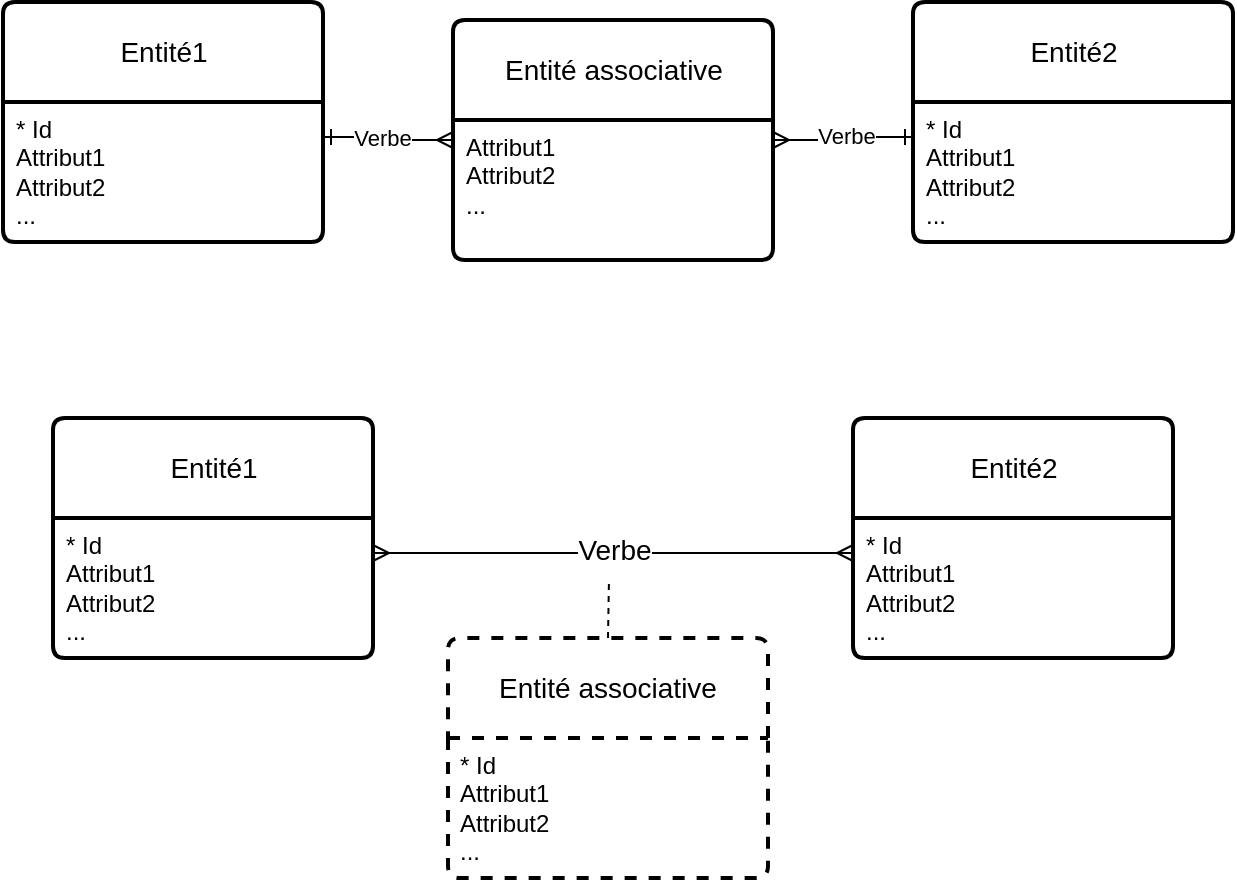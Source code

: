 <mxfile version="21.2.7" type="github">
  <diagram id="R2lEEEUBdFMjLlhIrx00" name="Page-1">
    <mxGraphModel dx="1114" dy="580" grid="1" gridSize="10" guides="1" tooltips="1" connect="1" arrows="1" fold="1" page="1" pageScale="1" pageWidth="850" pageHeight="1100" math="0" shadow="0" extFonts="Permanent Marker^https://fonts.googleapis.com/css?family=Permanent+Marker">
      <root>
        <mxCell id="0" />
        <mxCell id="1" parent="0" />
        <mxCell id="_YqLOAzw0AkWtNQ3BQ-a-1" value="Entité1" style="swimlane;childLayout=stackLayout;horizontal=1;startSize=50;horizontalStack=0;rounded=1;fontSize=14;fontStyle=0;strokeWidth=2;resizeParent=0;resizeLast=1;shadow=0;dashed=0;align=center;arcSize=4;whiteSpace=wrap;html=1;" parent="1" vertex="1">
          <mxGeometry x="77.5" y="408" width="160" height="120" as="geometry" />
        </mxCell>
        <mxCell id="_YqLOAzw0AkWtNQ3BQ-a-2" value="&lt;div&gt;* Id&lt;/div&gt;&lt;div&gt;Attribut1&lt;/div&gt;&lt;div&gt;Attribut2&lt;/div&gt;&lt;div&gt;...&lt;br&gt;&lt;/div&gt;" style="align=left;strokeColor=none;fillColor=none;spacingLeft=4;fontSize=12;verticalAlign=top;resizable=0;rotatable=0;part=1;html=1;" parent="_YqLOAzw0AkWtNQ3BQ-a-1" vertex="1">
          <mxGeometry y="50" width="160" height="70" as="geometry" />
        </mxCell>
        <mxCell id="XT_NBaw1IdfrVGG2B7zS-1" value="Entité2" style="swimlane;childLayout=stackLayout;horizontal=1;startSize=50;horizontalStack=0;rounded=1;fontSize=14;fontStyle=0;strokeWidth=2;resizeParent=0;resizeLast=1;shadow=0;dashed=0;align=center;arcSize=4;whiteSpace=wrap;html=1;" parent="1" vertex="1">
          <mxGeometry x="477.5" y="408" width="160" height="120" as="geometry" />
        </mxCell>
        <mxCell id="XT_NBaw1IdfrVGG2B7zS-2" value="&lt;div&gt;* Id&lt;/div&gt;&lt;div&gt;Attribut1&lt;/div&gt;&lt;div&gt;Attribut2&lt;/div&gt;&lt;div&gt;...&lt;br&gt;&lt;/div&gt;" style="align=left;strokeColor=none;fillColor=none;spacingLeft=4;fontSize=12;verticalAlign=top;resizable=0;rotatable=0;part=1;html=1;" parent="XT_NBaw1IdfrVGG2B7zS-1" vertex="1">
          <mxGeometry y="50" width="160" height="70" as="geometry" />
        </mxCell>
        <mxCell id="XT_NBaw1IdfrVGG2B7zS-5" value="" style="edgeStyle=entityRelationEdgeStyle;fontSize=12;html=1;endArrow=ERmany;startArrow=ERmany;rounded=0;exitX=1;exitY=0.25;exitDx=0;exitDy=0;entryX=0;entryY=0.25;entryDx=0;entryDy=0;endFill=0;startFill=0;" parent="1" source="_YqLOAzw0AkWtNQ3BQ-a-2" target="XT_NBaw1IdfrVGG2B7zS-2" edge="1">
          <mxGeometry width="100" height="100" relative="1" as="geometry">
            <mxPoint x="367.5" y="678" as="sourcePoint" />
            <mxPoint x="467.5" y="578" as="targetPoint" />
          </mxGeometry>
        </mxCell>
        <mxCell id="XT_NBaw1IdfrVGG2B7zS-6" value="Verbe" style="edgeLabel;html=1;align=center;verticalAlign=middle;resizable=0;points=[];fontSize=14;" parent="XT_NBaw1IdfrVGG2B7zS-5" vertex="1" connectable="0">
          <mxGeometry x="-0.117" y="3" relative="1" as="geometry">
            <mxPoint x="14" y="1" as="offset" />
          </mxGeometry>
        </mxCell>
        <mxCell id="dI--NcrY-dfHvmvMiSti-1" value="Entité associative" style="swimlane;childLayout=stackLayout;horizontal=1;startSize=50;horizontalStack=0;rounded=1;fontSize=14;fontStyle=0;strokeWidth=2;resizeParent=0;resizeLast=1;shadow=0;dashed=1;align=center;arcSize=4;whiteSpace=wrap;html=1;" vertex="1" parent="1">
          <mxGeometry x="275" y="518" width="160" height="120" as="geometry" />
        </mxCell>
        <mxCell id="dI--NcrY-dfHvmvMiSti-2" value="&lt;div&gt;* Id&lt;/div&gt;&lt;div&gt;Attribut1&lt;/div&gt;&lt;div&gt;Attribut2&lt;/div&gt;&lt;div&gt;...&lt;br&gt;&lt;/div&gt;" style="align=left;strokeColor=none;fillColor=none;spacingLeft=4;fontSize=12;verticalAlign=top;resizable=0;rotatable=0;part=1;html=1;dashed=1;" vertex="1" parent="dI--NcrY-dfHvmvMiSti-1">
          <mxGeometry y="50" width="160" height="70" as="geometry" />
        </mxCell>
        <mxCell id="dI--NcrY-dfHvmvMiSti-3" value="" style="endArrow=none;html=1;rounded=0;exitX=0.5;exitY=0;exitDx=0;exitDy=0;dashed=1;strokeWidth=1;" edge="1" parent="1" source="dI--NcrY-dfHvmvMiSti-1">
          <mxGeometry width="50" height="50" relative="1" as="geometry">
            <mxPoint x="397.5" y="648" as="sourcePoint" />
            <mxPoint x="355.5" y="488" as="targetPoint" />
          </mxGeometry>
        </mxCell>
        <mxCell id="dI--NcrY-dfHvmvMiSti-6" value="Entité1" style="swimlane;childLayout=stackLayout;horizontal=1;startSize=50;horizontalStack=0;rounded=1;fontSize=14;fontStyle=0;strokeWidth=2;resizeParent=0;resizeLast=1;shadow=0;dashed=0;align=center;arcSize=4;whiteSpace=wrap;html=1;" vertex="1" parent="1">
          <mxGeometry x="52.5" y="200" width="160" height="120" as="geometry" />
        </mxCell>
        <mxCell id="dI--NcrY-dfHvmvMiSti-7" value="&lt;div&gt;* Id&lt;/div&gt;&lt;div&gt;Attribut1&lt;/div&gt;&lt;div&gt;Attribut2&lt;/div&gt;&lt;div&gt;...&lt;br&gt;&lt;/div&gt;" style="align=left;strokeColor=none;fillColor=none;spacingLeft=4;fontSize=12;verticalAlign=top;resizable=0;rotatable=0;part=1;html=1;" vertex="1" parent="dI--NcrY-dfHvmvMiSti-6">
          <mxGeometry y="50" width="160" height="70" as="geometry" />
        </mxCell>
        <mxCell id="dI--NcrY-dfHvmvMiSti-8" value="Entité2" style="swimlane;childLayout=stackLayout;horizontal=1;startSize=50;horizontalStack=0;rounded=1;fontSize=14;fontStyle=0;strokeWidth=2;resizeParent=0;resizeLast=1;shadow=0;dashed=0;align=center;arcSize=4;whiteSpace=wrap;html=1;" vertex="1" parent="1">
          <mxGeometry x="507.5" y="200" width="160" height="120" as="geometry" />
        </mxCell>
        <mxCell id="dI--NcrY-dfHvmvMiSti-9" value="&lt;div&gt;* Id&lt;/div&gt;&lt;div&gt;Attribut1&lt;/div&gt;&lt;div&gt;Attribut2&lt;/div&gt;&lt;div&gt;...&lt;br&gt;&lt;/div&gt;" style="align=left;strokeColor=none;fillColor=none;spacingLeft=4;fontSize=12;verticalAlign=top;resizable=0;rotatable=0;part=1;html=1;" vertex="1" parent="dI--NcrY-dfHvmvMiSti-8">
          <mxGeometry y="50" width="160" height="70" as="geometry" />
        </mxCell>
        <mxCell id="dI--NcrY-dfHvmvMiSti-10" value="" style="edgeStyle=entityRelationEdgeStyle;fontSize=12;html=1;endArrow=ERone;startArrow=ERmany;rounded=0;exitX=1;exitY=0.5;exitDx=0;exitDy=0;entryX=0;entryY=0.25;entryDx=0;entryDy=0;endFill=0;startFill=0;" edge="1" parent="1" source="dI--NcrY-dfHvmvMiSti-12" target="dI--NcrY-dfHvmvMiSti-9">
          <mxGeometry width="100" height="100" relative="1" as="geometry">
            <mxPoint x="357.5" y="439" as="sourcePoint" />
            <mxPoint x="457.5" y="339" as="targetPoint" />
          </mxGeometry>
        </mxCell>
        <mxCell id="dI--NcrY-dfHvmvMiSti-17" value="&lt;div&gt;Verbe&lt;/div&gt;&lt;div&gt;&lt;br&gt;&lt;/div&gt;" style="edgeLabel;html=1;align=center;verticalAlign=middle;resizable=0;points=[];" vertex="1" connectable="0" parent="dI--NcrY-dfHvmvMiSti-10">
          <mxGeometry x="-0.148" y="-3" relative="1" as="geometry">
            <mxPoint x="6" y="2" as="offset" />
          </mxGeometry>
        </mxCell>
        <mxCell id="dI--NcrY-dfHvmvMiSti-14" value="" style="endArrow=none;html=1;rounded=0;exitX=0.5;exitY=0;exitDx=0;exitDy=0;dashed=1;strokeWidth=1;" edge="1" parent="1" source="dI--NcrY-dfHvmvMiSti-12">
          <mxGeometry width="50" height="50" relative="1" as="geometry">
            <mxPoint x="387.5" y="409" as="sourcePoint" />
            <mxPoint x="347.5" y="239" as="targetPoint" />
          </mxGeometry>
        </mxCell>
        <mxCell id="dI--NcrY-dfHvmvMiSti-15" value="" style="edgeStyle=entityRelationEdgeStyle;fontSize=12;html=1;endArrow=ERmany;startArrow=ERone;rounded=0;exitX=1;exitY=0.25;exitDx=0;exitDy=0;entryX=0;entryY=0.5;entryDx=0;entryDy=0;endFill=0;startFill=0;" edge="1" parent="1" source="dI--NcrY-dfHvmvMiSti-7" target="dI--NcrY-dfHvmvMiSti-12">
          <mxGeometry width="100" height="100" relative="1" as="geometry">
            <mxPoint x="227.5" y="237" as="sourcePoint" />
            <mxPoint x="467.5" y="237" as="targetPoint" />
          </mxGeometry>
        </mxCell>
        <mxCell id="dI--NcrY-dfHvmvMiSti-16" value="Verbe" style="edgeLabel;html=1;align=center;verticalAlign=middle;resizable=0;points=[];" vertex="1" connectable="0" parent="dI--NcrY-dfHvmvMiSti-15">
          <mxGeometry x="-0.108" y="1" relative="1" as="geometry">
            <mxPoint y="1" as="offset" />
          </mxGeometry>
        </mxCell>
        <mxCell id="dI--NcrY-dfHvmvMiSti-12" value="Entité associative" style="swimlane;childLayout=stackLayout;horizontal=1;startSize=50;horizontalStack=0;rounded=1;fontSize=14;fontStyle=0;strokeWidth=2;resizeParent=0;resizeLast=1;shadow=0;align=center;arcSize=4;whiteSpace=wrap;html=1;" vertex="1" parent="1">
          <mxGeometry x="277.5" y="209" width="160" height="120" as="geometry" />
        </mxCell>
        <mxCell id="dI--NcrY-dfHvmvMiSti-13" value="&lt;div&gt;Attribut1&lt;/div&gt;&lt;div&gt;Attribut2&lt;/div&gt;&lt;div&gt;...&lt;br&gt;&lt;/div&gt;" style="align=left;strokeColor=none;fillColor=none;spacingLeft=4;fontSize=12;verticalAlign=top;resizable=0;rotatable=0;part=1;html=1;dashed=1;" vertex="1" parent="dI--NcrY-dfHvmvMiSti-12">
          <mxGeometry y="50" width="160" height="70" as="geometry" />
        </mxCell>
        <mxCell id="dI--NcrY-dfHvmvMiSti-18" style="edgeStyle=orthogonalEdgeStyle;rounded=0;orthogonalLoop=1;jettySize=auto;html=1;exitX=0.5;exitY=1;exitDx=0;exitDy=0;" edge="1" parent="dI--NcrY-dfHvmvMiSti-12" source="dI--NcrY-dfHvmvMiSti-13" target="dI--NcrY-dfHvmvMiSti-13">
          <mxGeometry relative="1" as="geometry" />
        </mxCell>
      </root>
    </mxGraphModel>
  </diagram>
</mxfile>
